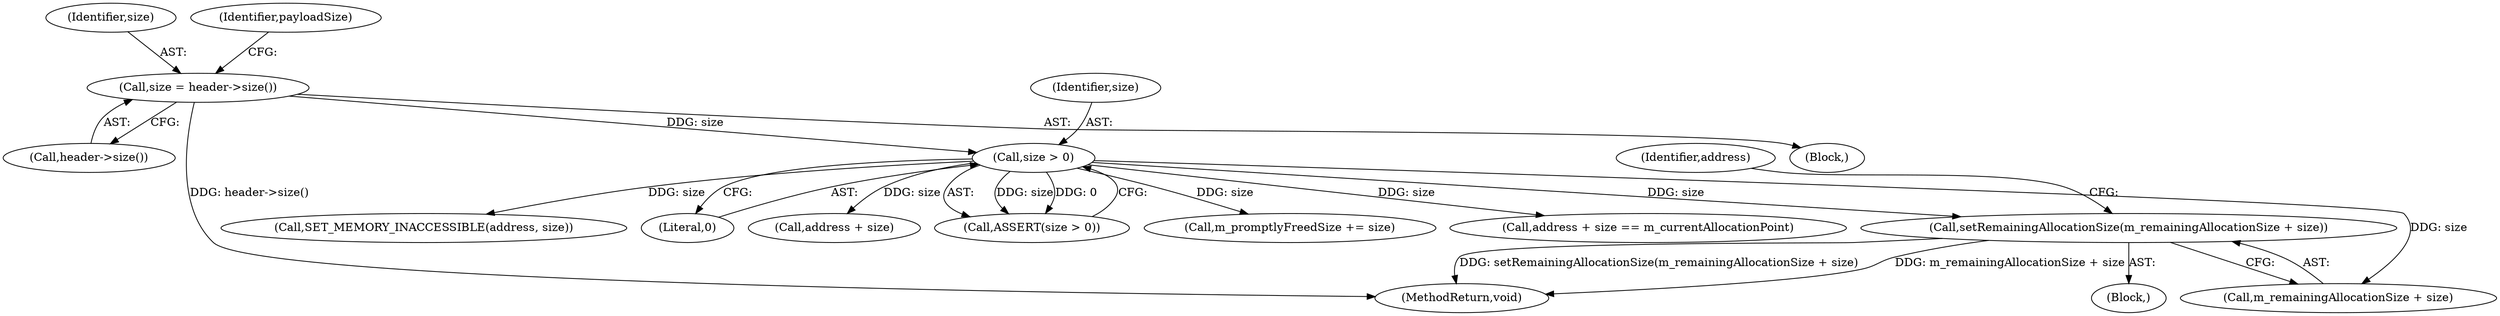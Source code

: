 digraph "0_Chrome_0749ec24fae74ec32d0567eef0e5ec43c84dbcb9_9@API" {
"1000150" [label="(Call,setRemainingAllocationSize(m_remainingAllocationSize + size))"];
"1000126" [label="(Call,size > 0)"];
"1000118" [label="(Call,size = header->size())"];
"1000102" [label="(Block,)"];
"1000155" [label="(Identifier,address)"];
"1000125" [label="(Call,ASSERT(size > 0))"];
"1000154" [label="(Call,SET_MEMORY_INACCESSIBLE(address, size))"];
"1000119" [label="(Identifier,size)"];
"1000146" [label="(Block,)"];
"1000128" [label="(Literal,0)"];
"1000142" [label="(Call,address + size)"];
"1000120" [label="(Call,header->size())"];
"1000123" [label="(Identifier,payloadSize)"];
"1000162" [label="(Call,m_promptlyFreedSize += size)"];
"1000118" [label="(Call,size = header->size())"];
"1000150" [label="(Call,setRemainingAllocationSize(m_remainingAllocationSize + size))"];
"1000141" [label="(Call,address + size == m_currentAllocationPoint)"];
"1000151" [label="(Call,m_remainingAllocationSize + size)"];
"1000127" [label="(Identifier,size)"];
"1000165" [label="(MethodReturn,void)"];
"1000126" [label="(Call,size > 0)"];
"1000150" -> "1000146"  [label="AST: "];
"1000150" -> "1000151"  [label="CFG: "];
"1000151" -> "1000150"  [label="AST: "];
"1000155" -> "1000150"  [label="CFG: "];
"1000150" -> "1000165"  [label="DDG: m_remainingAllocationSize + size"];
"1000150" -> "1000165"  [label="DDG: setRemainingAllocationSize(m_remainingAllocationSize + size)"];
"1000126" -> "1000150"  [label="DDG: size"];
"1000126" -> "1000125"  [label="AST: "];
"1000126" -> "1000128"  [label="CFG: "];
"1000127" -> "1000126"  [label="AST: "];
"1000128" -> "1000126"  [label="AST: "];
"1000125" -> "1000126"  [label="CFG: "];
"1000126" -> "1000125"  [label="DDG: size"];
"1000126" -> "1000125"  [label="DDG: 0"];
"1000118" -> "1000126"  [label="DDG: size"];
"1000126" -> "1000141"  [label="DDG: size"];
"1000126" -> "1000142"  [label="DDG: size"];
"1000126" -> "1000151"  [label="DDG: size"];
"1000126" -> "1000154"  [label="DDG: size"];
"1000126" -> "1000162"  [label="DDG: size"];
"1000118" -> "1000102"  [label="AST: "];
"1000118" -> "1000120"  [label="CFG: "];
"1000119" -> "1000118"  [label="AST: "];
"1000120" -> "1000118"  [label="AST: "];
"1000123" -> "1000118"  [label="CFG: "];
"1000118" -> "1000165"  [label="DDG: header->size()"];
}
